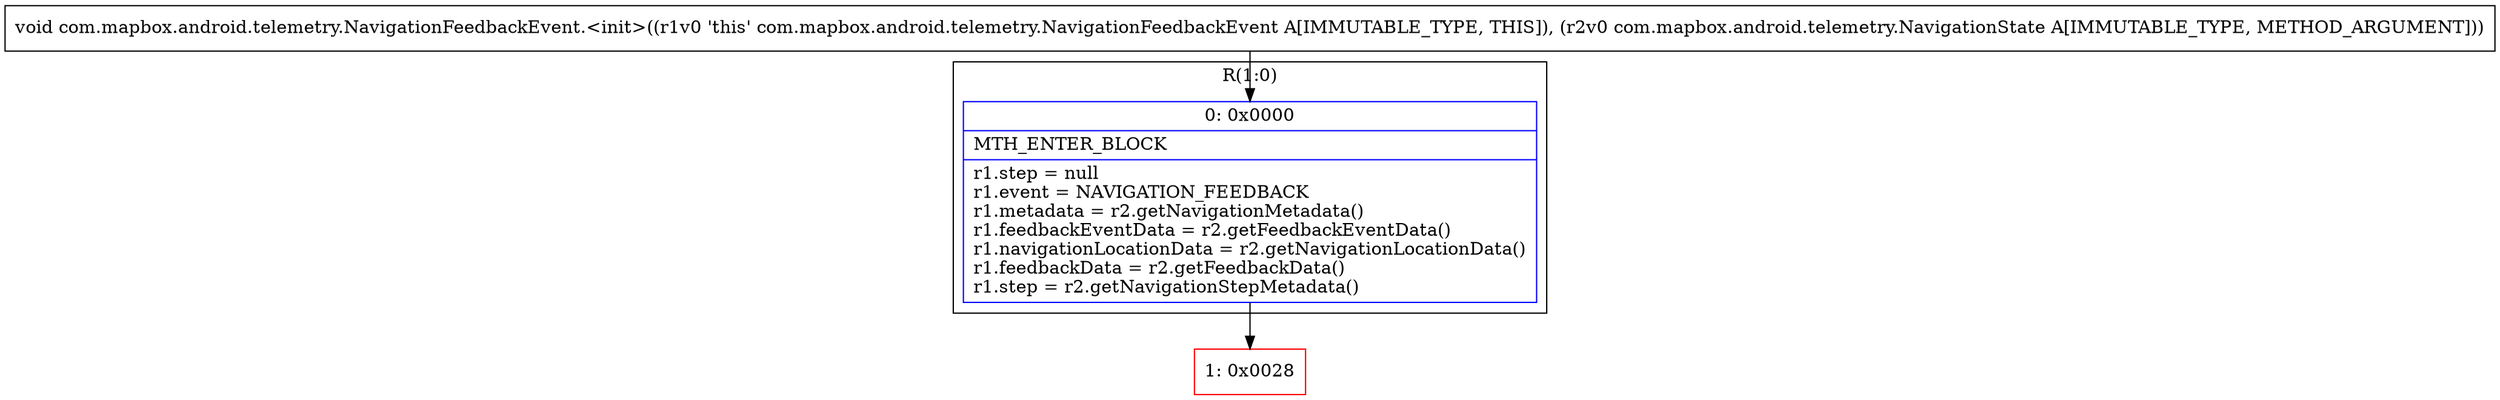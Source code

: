 digraph "CFG forcom.mapbox.android.telemetry.NavigationFeedbackEvent.\<init\>(Lcom\/mapbox\/android\/telemetry\/NavigationState;)V" {
subgraph cluster_Region_495466761 {
label = "R(1:0)";
node [shape=record,color=blue];
Node_0 [shape=record,label="{0\:\ 0x0000|MTH_ENTER_BLOCK\l|r1.step = null\lr1.event = NAVIGATION_FEEDBACK\lr1.metadata = r2.getNavigationMetadata()\lr1.feedbackEventData = r2.getFeedbackEventData()\lr1.navigationLocationData = r2.getNavigationLocationData()\lr1.feedbackData = r2.getFeedbackData()\lr1.step = r2.getNavigationStepMetadata()\l}"];
}
Node_1 [shape=record,color=red,label="{1\:\ 0x0028}"];
MethodNode[shape=record,label="{void com.mapbox.android.telemetry.NavigationFeedbackEvent.\<init\>((r1v0 'this' com.mapbox.android.telemetry.NavigationFeedbackEvent A[IMMUTABLE_TYPE, THIS]), (r2v0 com.mapbox.android.telemetry.NavigationState A[IMMUTABLE_TYPE, METHOD_ARGUMENT])) }"];
MethodNode -> Node_0;
Node_0 -> Node_1;
}

